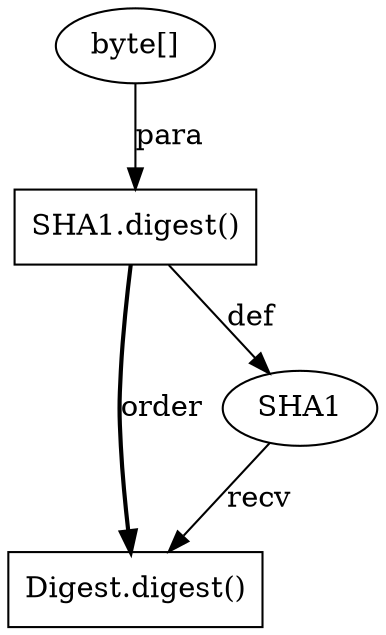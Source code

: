 digraph "AUG" {

  1 [ label="Digest.digest()" shape="box" ];
  2 [ label="SHA1" shape="ellipse" ];
  3 [ label="SHA1.digest()" shape="box" ];
  4 [ label="byte[]" shape="ellipse" ];
  3 -> 1 [ label="order" style="bold" ];
  2 -> 1 [ label="recv" style="solid" ];
  3 -> 2 [ label="def" style="solid" ];
  4 -> 3 [ label="para" style="solid" ];
}
